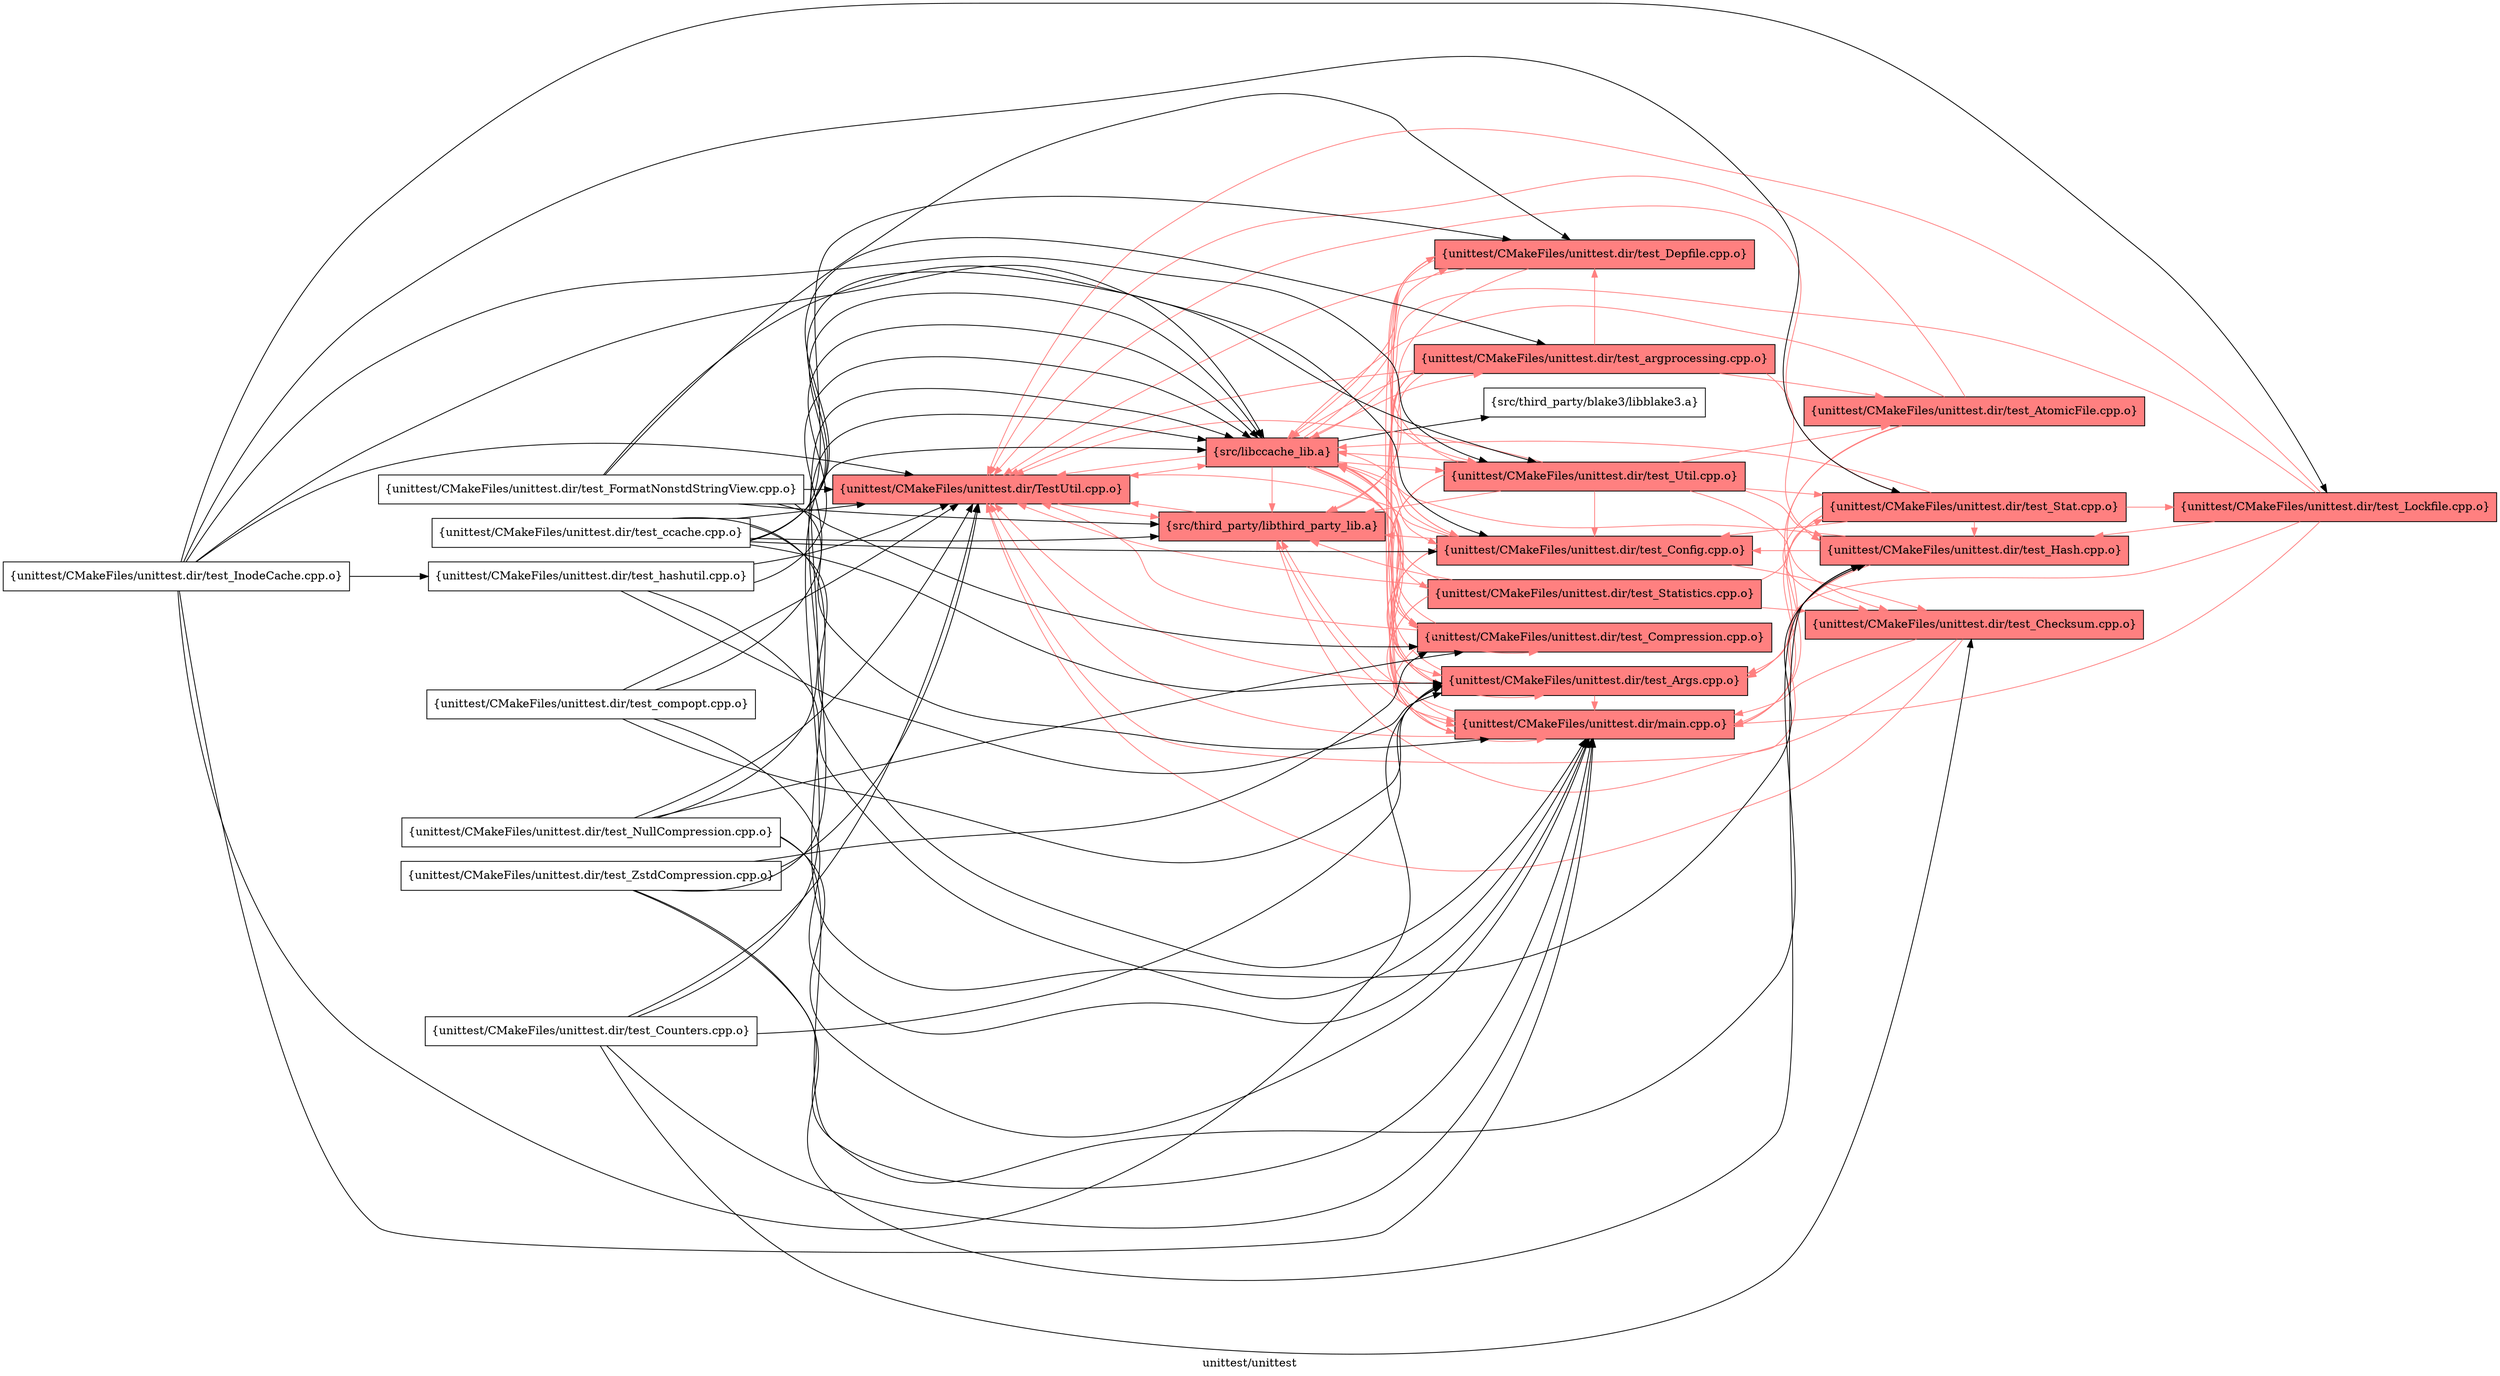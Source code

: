 digraph "unittest/unittest" {
	label="unittest/unittest";
	rankdir="LR"
	{ rank=same; Node0x5633a1acd018;  }
	{ rank=same; Node0x5633a1acb128; Node0x5633a1acac28;  }
	{ rank=same; Node0x5633a1acad68; Node0x5633a1acccf8; Node0x5633a1acc8e8; Node0x5633a1acc118; Node0x5633a1acd1a8; Node0x5633a1acce88; Node0x5633a1acc078; Node0x5633a1acc348; Node0x5633a1acab88;  }
	{ rank=same; Node0x5633a1acb538; Node0x5633a1acc9d8; Node0x5633a1acb9e8; Node0x5633a1acb8a8;  }

	Node0x5633a1acd018 [shape=record,shape=box,style=filled,fillcolor="1.000000 0.5 1",group=1,label="{unittest/CMakeFiles/unittest.dir/TestUtil.cpp.o}"];
	Node0x5633a1acd018 -> Node0x5633a1acb128[color="1.000000 0.5 1"];
	Node0x5633a1acd018 -> Node0x5633a1acac28[color="1.000000 0.5 1"];
	Node0x5633a1acb128 [shape=record,shape=box,style=filled,fillcolor="1.000000 0.5 1",group=1,label="{src/libccache_lib.a}"];
	Node0x5633a1acb128 -> Node0x5633a1acd018[color="1.000000 0.5 1"];
	Node0x5633a1acb128 -> Node0x5633a1acad68[color="1.000000 0.5 1"];
	Node0x5633a1acb128 -> Node0x5633a1acccf8[color="1.000000 0.5 1"];
	Node0x5633a1acb128 -> Node0x5633a1acac28[color="1.000000 0.5 1"];
	Node0x5633a1acb128 -> Node0x5633a1acc8e8[color="1.000000 0.5 1"];
	Node0x5633a1acb128 -> Node0x5633a1acc118[color="1.000000 0.5 1"];
	Node0x5633a1acb128 -> Node0x5633a1acd1a8[color="1.000000 0.5 1"];
	Node0x5633a1acb128 -> Node0x5633a1acce88;
	Node0x5633a1acb128 -> Node0x5633a1acc078[color="1.000000 0.5 1"];
	Node0x5633a1acb128 -> Node0x5633a1acc348[color="1.000000 0.5 1"];
	Node0x5633a1acb128 -> Node0x5633a1acab88[color="1.000000 0.5 1"];
	Node0x5633a1acac28 [shape=record,shape=box,style=filled,fillcolor="1.000000 0.5 1",group=1,label="{src/third_party/libthird_party_lib.a}"];
	Node0x5633a1acac28 -> Node0x5633a1acd018[color="1.000000 0.5 1"];
	Node0x5633a1acac28 -> Node0x5633a1acc8e8[color="1.000000 0.5 1"];
	Node0x5633a1acc8e8 [shape=record,shape=box,style=filled,fillcolor="1.000000 0.5 1",group=1,label="{unittest/CMakeFiles/unittest.dir/main.cpp.o}"];
	Node0x5633a1acc8e8 -> Node0x5633a1acd018[color="1.000000 0.5 1"];
	Node0x5633a1acc8e8 -> Node0x5633a1acb128[color="1.000000 0.5 1"];
	Node0x5633a1acc8e8 -> Node0x5633a1acac28[color="1.000000 0.5 1"];
	Node0x5633a1acad68 [shape=record,shape=box,style=filled,fillcolor="1.000000 0.5 1",group=1,label="{unittest/CMakeFiles/unittest.dir/test_Args.cpp.o}"];
	Node0x5633a1acad68 -> Node0x5633a1acd018[color="1.000000 0.5 1"];
	Node0x5633a1acad68 -> Node0x5633a1acc8e8[color="1.000000 0.5 1"];
	Node0x5633a1acad68 -> Node0x5633a1acb128[color="1.000000 0.5 1"];
	Node0x5633a1acb9e8 [shape=record,shape=box,style=filled,fillcolor="1.000000 0.5 1",group=1,label="{unittest/CMakeFiles/unittest.dir/test_AtomicFile.cpp.o}"];
	Node0x5633a1acb9e8 -> Node0x5633a1acd018[color="1.000000 0.5 1"];
	Node0x5633a1acb9e8 -> Node0x5633a1acc8e8[color="1.000000 0.5 1"];
	Node0x5633a1acb9e8 -> Node0x5633a1acad68[color="1.000000 0.5 1"];
	Node0x5633a1acb9e8 -> Node0x5633a1acb128[color="1.000000 0.5 1"];
	Node0x5633a1acb538 [shape=record,shape=box,style=filled,fillcolor="1.000000 0.5 1",group=1,label="{unittest/CMakeFiles/unittest.dir/test_Checksum.cpp.o}"];
	Node0x5633a1acb538 -> Node0x5633a1acd018[color="1.000000 0.5 1"];
	Node0x5633a1acb538 -> Node0x5633a1acc8e8[color="1.000000 0.5 1"];
	Node0x5633a1acb538 -> Node0x5633a1acac28[color="1.000000 0.5 1"];
	Node0x5633a1acc118 [shape=record,shape=box,style=filled,fillcolor="1.000000 0.5 1",group=1,label="{unittest/CMakeFiles/unittest.dir/test_Compression.cpp.o}"];
	Node0x5633a1acc118 -> Node0x5633a1acd018[color="1.000000 0.5 1"];
	Node0x5633a1acc118 -> Node0x5633a1acc8e8[color="1.000000 0.5 1"];
	Node0x5633a1acc118 -> Node0x5633a1acb128[color="1.000000 0.5 1"];
	Node0x5633a1acccf8 [shape=record,shape=box,style=filled,fillcolor="1.000000 0.5 1",group=1,label="{unittest/CMakeFiles/unittest.dir/test_Config.cpp.o}"];
	Node0x5633a1acccf8 -> Node0x5633a1acd018[color="1.000000 0.5 1"];
	Node0x5633a1acccf8 -> Node0x5633a1acc8e8[color="1.000000 0.5 1"];
	Node0x5633a1acccf8 -> Node0x5633a1acad68[color="1.000000 0.5 1"];
	Node0x5633a1acccf8 -> Node0x5633a1acb538[color="1.000000 0.5 1"];
	Node0x5633a1acccf8 -> Node0x5633a1acc118[color="1.000000 0.5 1"];
	Node0x5633a1acccf8 -> Node0x5633a1acb128[color="1.000000 0.5 1"];
	Node0x5633a1acccf8 -> Node0x5633a1acac28[color="1.000000 0.5 1"];
	Node0x5633a1acb218 [shape=record,shape=box,group=0,label="{unittest/CMakeFiles/unittest.dir/test_Counters.cpp.o}"];
	Node0x5633a1acb218 -> Node0x5633a1acd018;
	Node0x5633a1acb218 -> Node0x5633a1acc8e8;
	Node0x5633a1acb218 -> Node0x5633a1acad68;
	Node0x5633a1acb218 -> Node0x5633a1acb538;
	Node0x5633a1acb218 -> Node0x5633a1acb128;
	Node0x5633a1acd1a8 [shape=record,shape=box,style=filled,fillcolor="1.000000 0.5 1",group=1,label="{unittest/CMakeFiles/unittest.dir/test_Depfile.cpp.o}"];
	Node0x5633a1acd1a8 -> Node0x5633a1acd018[color="1.000000 0.5 1"];
	Node0x5633a1acd1a8 -> Node0x5633a1acc8e8[color="1.000000 0.5 1"];
	Node0x5633a1acd1a8 -> Node0x5633a1acad68[color="1.000000 0.5 1"];
	Node0x5633a1acd1a8 -> Node0x5633a1acc118[color="1.000000 0.5 1"];
	Node0x5633a1acd1a8 -> Node0x5633a1acccf8[color="1.000000 0.5 1"];
	Node0x5633a1acd1a8 -> Node0x5633a1acb128[color="1.000000 0.5 1"];
	Node0x5633a1acd1a8 -> Node0x5633a1acac28[color="1.000000 0.5 1"];
	Node0x5633a1acc528 [shape=record,shape=box,group=0,label="{unittest/CMakeFiles/unittest.dir/test_FormatNonstdStringView.cpp.o}"];
	Node0x5633a1acc528 -> Node0x5633a1acd018;
	Node0x5633a1acc528 -> Node0x5633a1acc8e8;
	Node0x5633a1acc528 -> Node0x5633a1acc118;
	Node0x5633a1acc528 -> Node0x5633a1acccf8;
	Node0x5633a1acc528 -> Node0x5633a1acd1a8;
	Node0x5633a1acc528 -> Node0x5633a1acac28;
	Node0x5633a1acb8a8 [shape=record,shape=box,style=filled,fillcolor="1.000000 0.5 1",group=1,label="{unittest/CMakeFiles/unittest.dir/test_Hash.cpp.o}"];
	Node0x5633a1acb8a8 -> Node0x5633a1acd018[color="1.000000 0.5 1"];
	Node0x5633a1acb8a8 -> Node0x5633a1acc8e8[color="1.000000 0.5 1"];
	Node0x5633a1acb8a8 -> Node0x5633a1acccf8[color="1.000000 0.5 1"];
	Node0x5633a1acb8a8 -> Node0x5633a1acb128[color="1.000000 0.5 1"];
	Node0x5633a1acbad8 [shape=record,shape=box,style=filled,fillcolor="1.000000 0.5 1",group=1,label="{unittest/CMakeFiles/unittest.dir/test_Lockfile.cpp.o}"];
	Node0x5633a1acbad8 -> Node0x5633a1acd018[color="1.000000 0.5 1"];
	Node0x5633a1acbad8 -> Node0x5633a1acc8e8[color="1.000000 0.5 1"];
	Node0x5633a1acbad8 -> Node0x5633a1acad68[color="1.000000 0.5 1"];
	Node0x5633a1acbad8 -> Node0x5633a1acb8a8[color="1.000000 0.5 1"];
	Node0x5633a1acbad8 -> Node0x5633a1acb128[color="1.000000 0.5 1"];
	Node0x5633a1acb2b8 [shape=record,shape=box,group=0,label="{unittest/CMakeFiles/unittest.dir/test_NullCompression.cpp.o}"];
	Node0x5633a1acb2b8 -> Node0x5633a1acd018;
	Node0x5633a1acb2b8 -> Node0x5633a1acc8e8;
	Node0x5633a1acb2b8 -> Node0x5633a1acc118;
	Node0x5633a1acb2b8 -> Node0x5633a1acb8a8;
	Node0x5633a1acb2b8 -> Node0x5633a1acb128;
	Node0x5633a1acc9d8 [shape=record,shape=box,style=filled,fillcolor="1.000000 0.5 1",group=1,label="{unittest/CMakeFiles/unittest.dir/test_Stat.cpp.o}"];
	Node0x5633a1acc9d8 -> Node0x5633a1acd018[color="1.000000 0.5 1"];
	Node0x5633a1acc9d8 -> Node0x5633a1acc8e8[color="1.000000 0.5 1"];
	Node0x5633a1acc9d8 -> Node0x5633a1acad68[color="1.000000 0.5 1"];
	Node0x5633a1acc9d8 -> Node0x5633a1acb538[color="1.000000 0.5 1"];
	Node0x5633a1acc9d8 -> Node0x5633a1acccf8[color="1.000000 0.5 1"];
	Node0x5633a1acc9d8 -> Node0x5633a1acb8a8[color="1.000000 0.5 1"];
	Node0x5633a1acc9d8 -> Node0x5633a1acbad8[color="1.000000 0.5 1"];
	Node0x5633a1acc9d8 -> Node0x5633a1acb128[color="1.000000 0.5 1"];
	Node0x5633a1acc078 [shape=record,shape=box,style=filled,fillcolor="1.000000 0.5 1",group=1,label="{unittest/CMakeFiles/unittest.dir/test_Statistics.cpp.o}"];
	Node0x5633a1acc078 -> Node0x5633a1acd018[color="1.000000 0.5 1"];
	Node0x5633a1acc078 -> Node0x5633a1acc8e8[color="1.000000 0.5 1"];
	Node0x5633a1acc078 -> Node0x5633a1acad68[color="1.000000 0.5 1"];
	Node0x5633a1acc078 -> Node0x5633a1acb538[color="1.000000 0.5 1"];
	Node0x5633a1acc078 -> Node0x5633a1acc9d8[color="1.000000 0.5 1"];
	Node0x5633a1acc078 -> Node0x5633a1acb128[color="1.000000 0.5 1"];
	Node0x5633a1acc078 -> Node0x5633a1acac28[color="1.000000 0.5 1"];
	Node0x5633a1acc348 [shape=record,shape=box,style=filled,fillcolor="1.000000 0.5 1",group=1,label="{unittest/CMakeFiles/unittest.dir/test_Util.cpp.o}"];
	Node0x5633a1acc348 -> Node0x5633a1acd018[color="1.000000 0.5 1"];
	Node0x5633a1acc348 -> Node0x5633a1acc8e8[color="1.000000 0.5 1"];
	Node0x5633a1acc348 -> Node0x5633a1acad68[color="1.000000 0.5 1"];
	Node0x5633a1acc348 -> Node0x5633a1acb9e8[color="1.000000 0.5 1"];
	Node0x5633a1acc348 -> Node0x5633a1acb538[color="1.000000 0.5 1"];
	Node0x5633a1acc348 -> Node0x5633a1acc118[color="1.000000 0.5 1"];
	Node0x5633a1acc348 -> Node0x5633a1acccf8[color="1.000000 0.5 1"];
	Node0x5633a1acc348 -> Node0x5633a1acd1a8[color="1.000000 0.5 1"];
	Node0x5633a1acc348 -> Node0x5633a1acb8a8[color="1.000000 0.5 1"];
	Node0x5633a1acc348 -> Node0x5633a1acc9d8[color="1.000000 0.5 1"];
	Node0x5633a1acc348 -> Node0x5633a1acb128[color="1.000000 0.5 1"];
	Node0x5633a1acc348 -> Node0x5633a1acac28[color="1.000000 0.5 1"];
	Node0x5633a1acbd08 [shape=record,shape=box,group=0,label="{unittest/CMakeFiles/unittest.dir/test_ZstdCompression.cpp.o}"];
	Node0x5633a1acbd08 -> Node0x5633a1acd018;
	Node0x5633a1acbd08 -> Node0x5633a1acc8e8;
	Node0x5633a1acbd08 -> Node0x5633a1acc118;
	Node0x5633a1acbd08 -> Node0x5633a1acb8a8;
	Node0x5633a1acbd08 -> Node0x5633a1acb128;
	Node0x5633a1acab88 [shape=record,shape=box,style=filled,fillcolor="1.000000 0.5 1",group=1,label="{unittest/CMakeFiles/unittest.dir/test_argprocessing.cpp.o}"];
	Node0x5633a1acab88 -> Node0x5633a1acd018[color="1.000000 0.5 1"];
	Node0x5633a1acab88 -> Node0x5633a1acc8e8[color="1.000000 0.5 1"];
	Node0x5633a1acab88 -> Node0x5633a1acad68[color="1.000000 0.5 1"];
	Node0x5633a1acab88 -> Node0x5633a1acb9e8[color="1.000000 0.5 1"];
	Node0x5633a1acab88 -> Node0x5633a1acccf8[color="1.000000 0.5 1"];
	Node0x5633a1acab88 -> Node0x5633a1acd1a8[color="1.000000 0.5 1"];
	Node0x5633a1acab88 -> Node0x5633a1acb8a8[color="1.000000 0.5 1"];
	Node0x5633a1acab88 -> Node0x5633a1acc348[color="1.000000 0.5 1"];
	Node0x5633a1acab88 -> Node0x5633a1acb128[color="1.000000 0.5 1"];
	Node0x5633a1acab88 -> Node0x5633a1acac28[color="1.000000 0.5 1"];
	Node0x5633a1acaf98 [shape=record,shape=box,group=0,label="{unittest/CMakeFiles/unittest.dir/test_ccache.cpp.o}"];
	Node0x5633a1acaf98 -> Node0x5633a1acd018;
	Node0x5633a1acaf98 -> Node0x5633a1acc8e8;
	Node0x5633a1acaf98 -> Node0x5633a1acad68;
	Node0x5633a1acaf98 -> Node0x5633a1acccf8;
	Node0x5633a1acaf98 -> Node0x5633a1acd1a8;
	Node0x5633a1acaf98 -> Node0x5633a1acb8a8;
	Node0x5633a1acaf98 -> Node0x5633a1acc348;
	Node0x5633a1acaf98 -> Node0x5633a1acab88;
	Node0x5633a1acaf98 -> Node0x5633a1acb128;
	Node0x5633a1acaf98 -> Node0x5633a1acac28;
	Node0x5633a1acbda8 [shape=record,shape=box,group=0,label="{unittest/CMakeFiles/unittest.dir/test_compopt.cpp.o}"];
	Node0x5633a1acbda8 -> Node0x5633a1acd018;
	Node0x5633a1acbda8 -> Node0x5633a1acc8e8;
	Node0x5633a1acbda8 -> Node0x5633a1acad68;
	Node0x5633a1acbda8 -> Node0x5633a1acb128;
	Node0x5633a1acb178 [shape=record,shape=box,group=0,label="{unittest/CMakeFiles/unittest.dir/test_hashutil.cpp.o}"];
	Node0x5633a1acb178 -> Node0x5633a1acd018;
	Node0x5633a1acb178 -> Node0x5633a1acc8e8;
	Node0x5633a1acb178 -> Node0x5633a1acad68;
	Node0x5633a1acb178 -> Node0x5633a1acb128;
	Node0x5633a1acadb8 [shape=record,shape=box,group=0,label="{unittest/CMakeFiles/unittest.dir/test_InodeCache.cpp.o}"];
	Node0x5633a1acadb8 -> Node0x5633a1acd018;
	Node0x5633a1acadb8 -> Node0x5633a1acc8e8;
	Node0x5633a1acadb8 -> Node0x5633a1acad68;
	Node0x5633a1acadb8 -> Node0x5633a1acbad8;
	Node0x5633a1acadb8 -> Node0x5633a1acc9d8;
	Node0x5633a1acadb8 -> Node0x5633a1acc348;
	Node0x5633a1acadb8 -> Node0x5633a1acb178;
	Node0x5633a1acadb8 -> Node0x5633a1acb128;
	Node0x5633a1acce88 [shape=record,shape=box,group=0,label="{src/third_party/blake3/libblake3.a}"];
}
